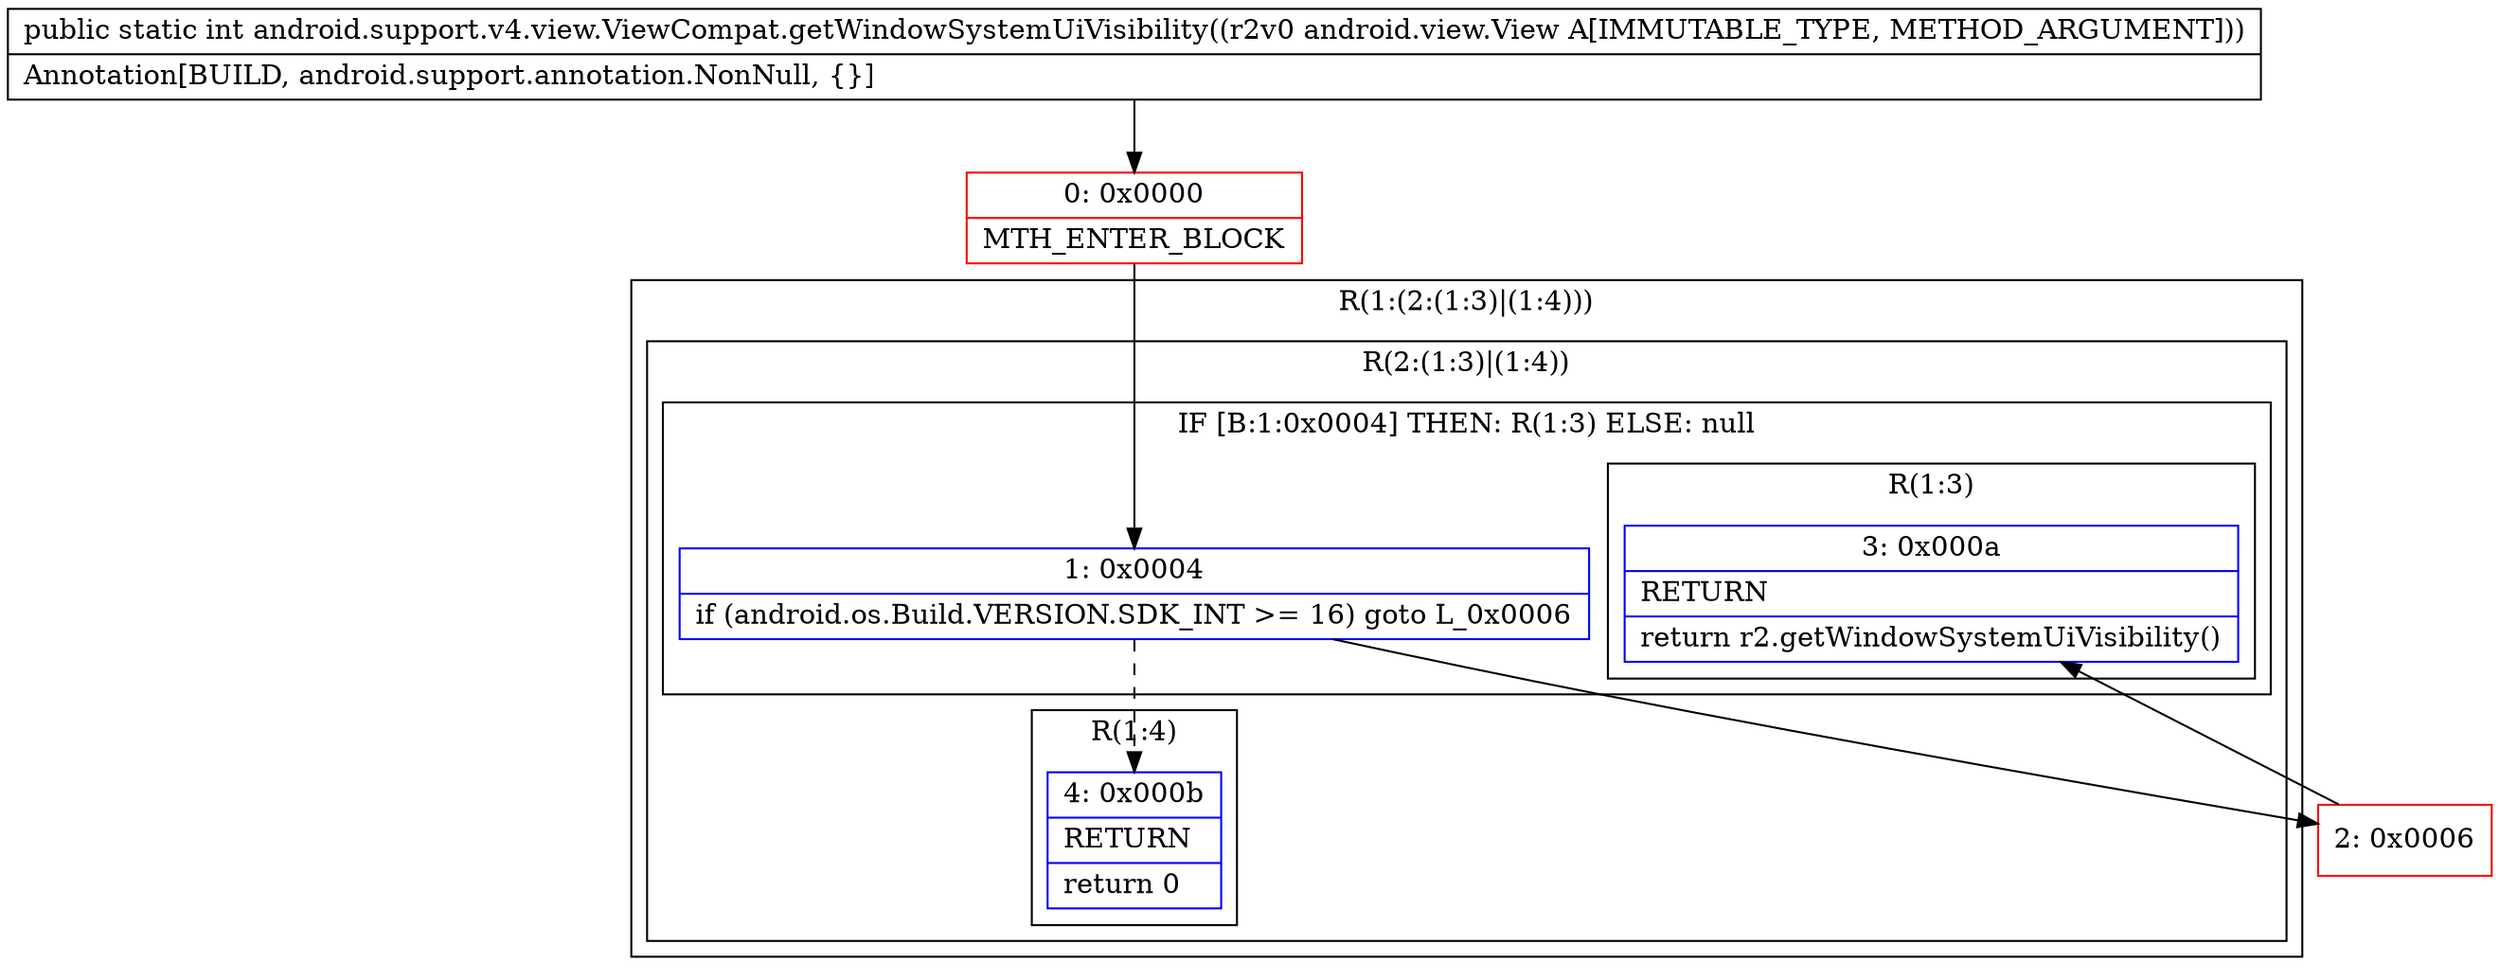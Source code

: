 digraph "CFG forandroid.support.v4.view.ViewCompat.getWindowSystemUiVisibility(Landroid\/view\/View;)I" {
subgraph cluster_Region_382784669 {
label = "R(1:(2:(1:3)|(1:4)))";
node [shape=record,color=blue];
subgraph cluster_Region_655942852 {
label = "R(2:(1:3)|(1:4))";
node [shape=record,color=blue];
subgraph cluster_IfRegion_529800927 {
label = "IF [B:1:0x0004] THEN: R(1:3) ELSE: null";
node [shape=record,color=blue];
Node_1 [shape=record,label="{1\:\ 0x0004|if (android.os.Build.VERSION.SDK_INT \>= 16) goto L_0x0006\l}"];
subgraph cluster_Region_707424472 {
label = "R(1:3)";
node [shape=record,color=blue];
Node_3 [shape=record,label="{3\:\ 0x000a|RETURN\l|return r2.getWindowSystemUiVisibility()\l}"];
}
}
subgraph cluster_Region_986594620 {
label = "R(1:4)";
node [shape=record,color=blue];
Node_4 [shape=record,label="{4\:\ 0x000b|RETURN\l|return 0\l}"];
}
}
}
Node_0 [shape=record,color=red,label="{0\:\ 0x0000|MTH_ENTER_BLOCK\l}"];
Node_2 [shape=record,color=red,label="{2\:\ 0x0006}"];
MethodNode[shape=record,label="{public static int android.support.v4.view.ViewCompat.getWindowSystemUiVisibility((r2v0 android.view.View A[IMMUTABLE_TYPE, METHOD_ARGUMENT]))  | Annotation[BUILD, android.support.annotation.NonNull, \{\}]\l}"];
MethodNode -> Node_0;
Node_1 -> Node_2;
Node_1 -> Node_4[style=dashed];
Node_0 -> Node_1;
Node_2 -> Node_3;
}

